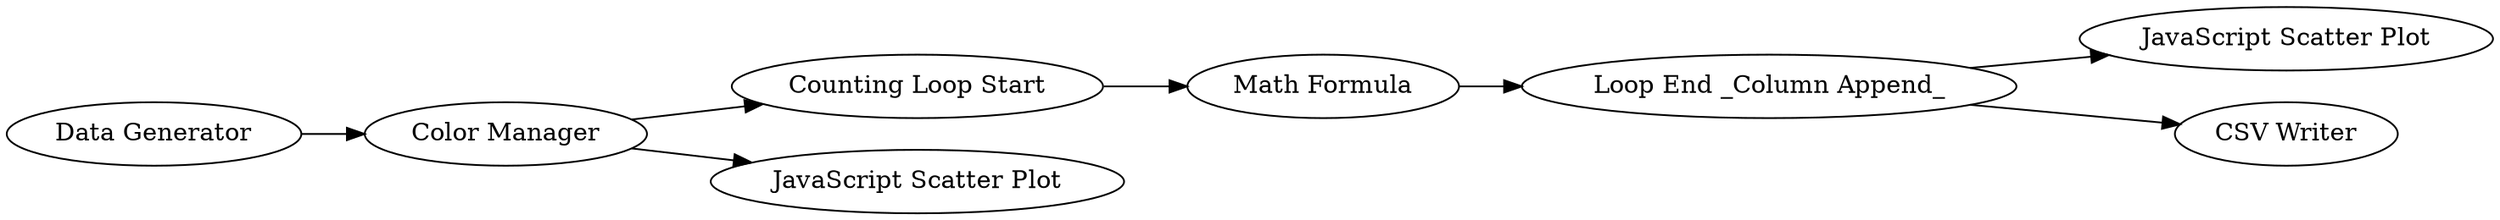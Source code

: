 digraph {
	2 [label="Counting Loop Start"]
	23 [label="Data Generator"]
	26 [label="Color Manager"]
	32 [label="JavaScript Scatter Plot"]
	33 [label="JavaScript Scatter Plot"]
	35 [label="Loop End _Column Append_"]
	36 [label="CSV Writer"]
	37 [label="Math Formula"]
	2 -> 37
	23 -> 26
	26 -> 2
	26 -> 32
	35 -> 33
	35 -> 36
	37 -> 35
	rankdir=LR
}
